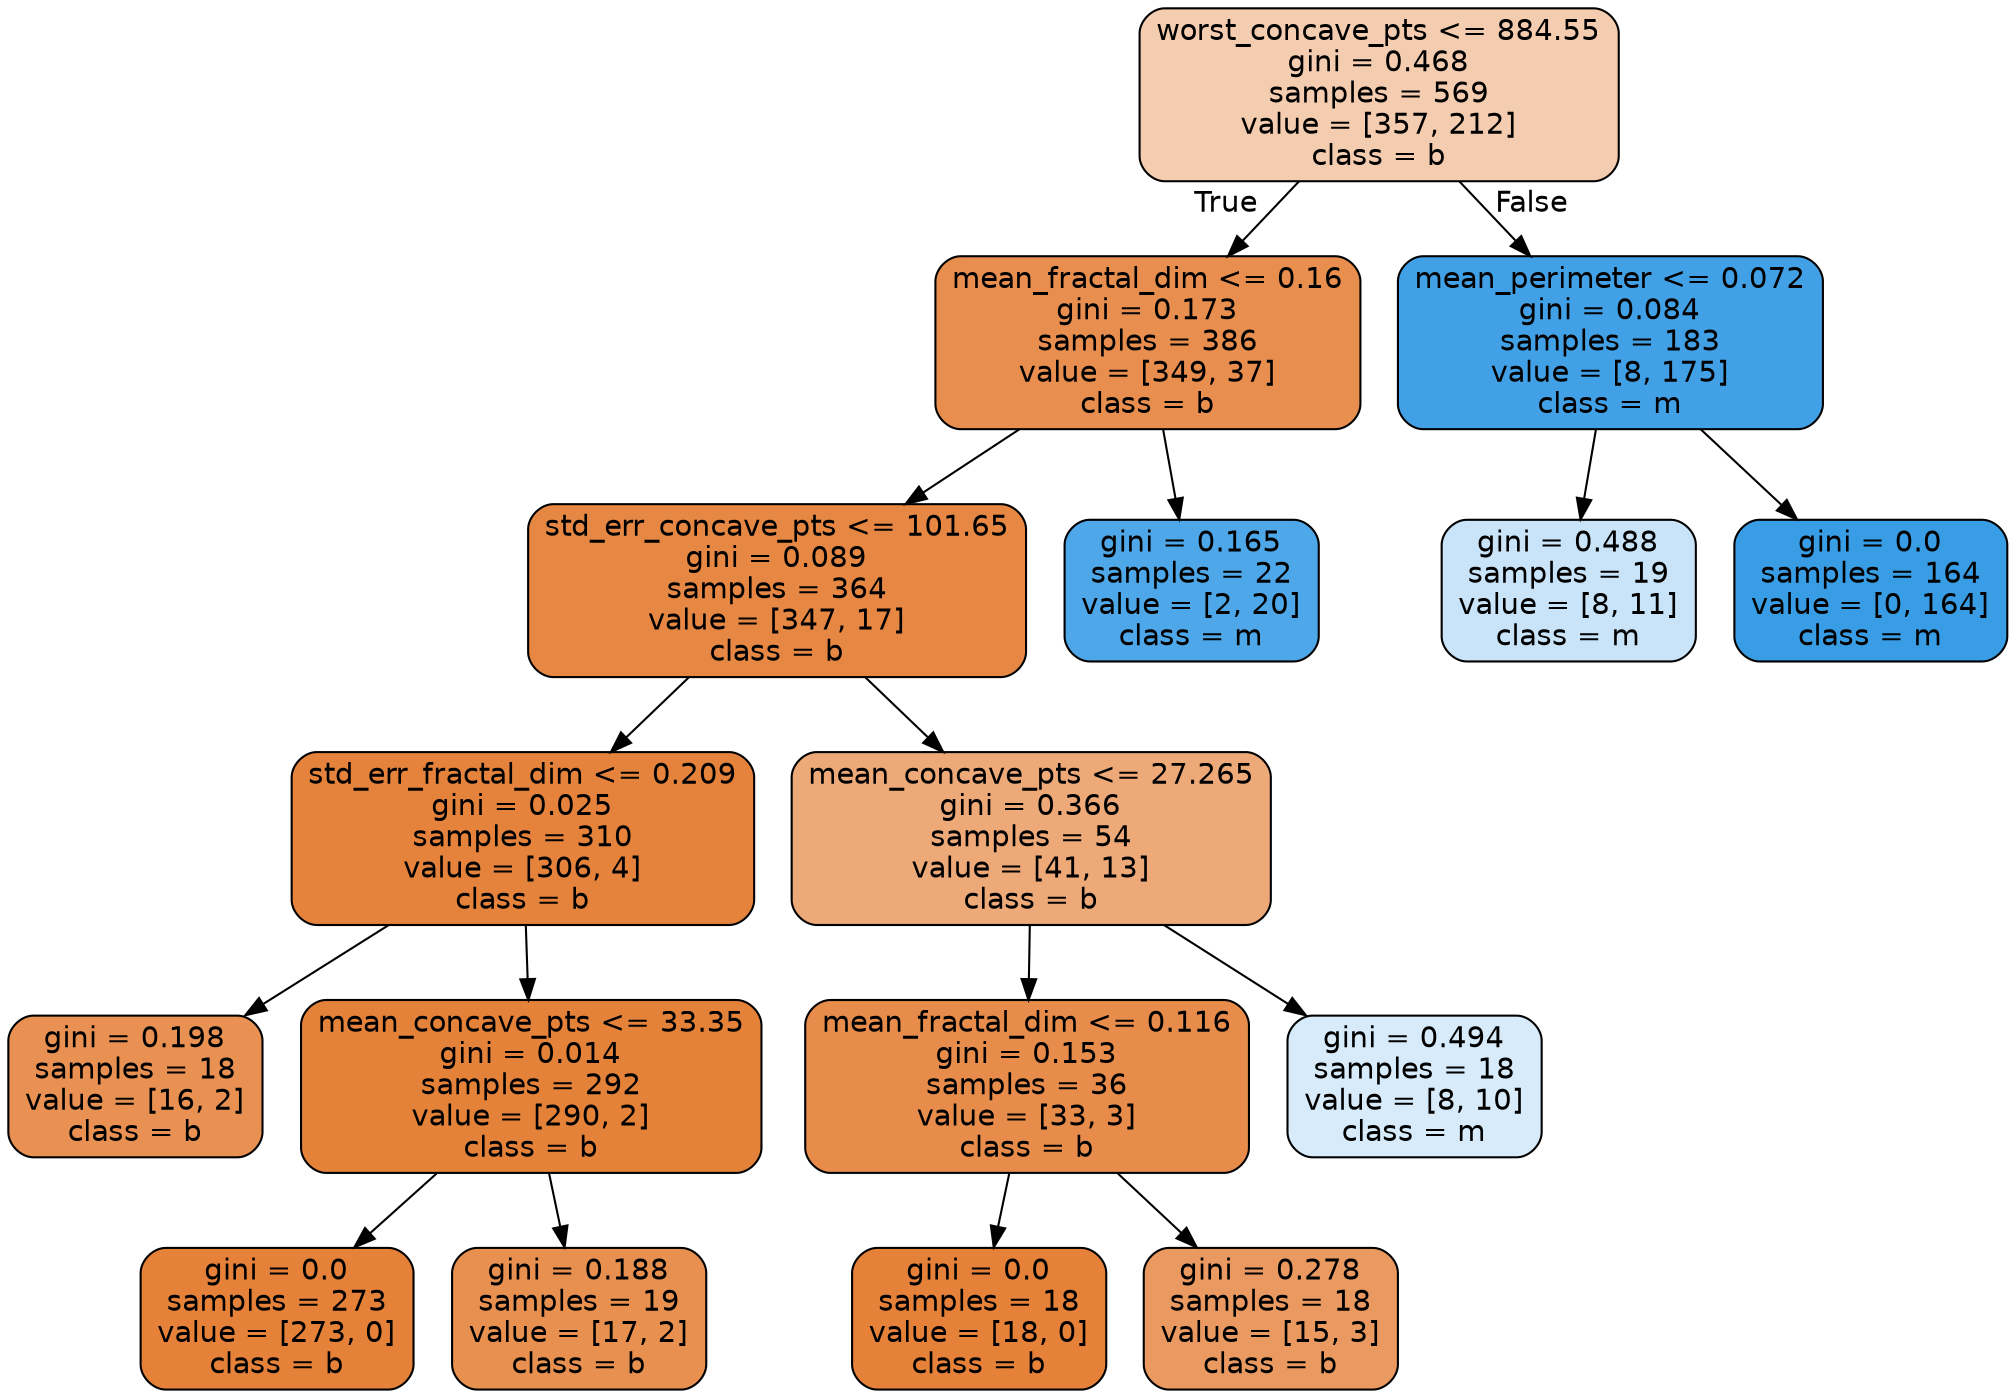 digraph Tree {
node [shape=box, style="filled, rounded", color="black", fontname=helvetica] ;
edge [fontname=helvetica] ;
0 [label="worst_concave_pts <= 884.55\ngini = 0.468\nsamples = 569\nvalue = [357, 212]\nclass = b", fillcolor="#f4ccaf"] ;
1 [label="mean_fractal_dim <= 0.16\ngini = 0.173\nsamples = 386\nvalue = [349, 37]\nclass = b", fillcolor="#e88e4e"] ;
0 -> 1 [labeldistance=2.5, labelangle=45, headlabel="True"] ;
2 [label="std_err_concave_pts <= 101.65\ngini = 0.089\nsamples = 364\nvalue = [347, 17]\nclass = b", fillcolor="#e68743"] ;
1 -> 2 ;
3 [label="std_err_fractal_dim <= 0.209\ngini = 0.025\nsamples = 310\nvalue = [306, 4]\nclass = b", fillcolor="#e5833c"] ;
2 -> 3 ;
4 [label="gini = 0.198\nsamples = 18\nvalue = [16, 2]\nclass = b", fillcolor="#e89152"] ;
3 -> 4 ;
5 [label="mean_concave_pts <= 33.35\ngini = 0.014\nsamples = 292\nvalue = [290, 2]\nclass = b", fillcolor="#e5823a"] ;
3 -> 5 ;
6 [label="gini = 0.0\nsamples = 273\nvalue = [273, 0]\nclass = b", fillcolor="#e58139"] ;
5 -> 6 ;
7 [label="gini = 0.188\nsamples = 19\nvalue = [17, 2]\nclass = b", fillcolor="#e89050"] ;
5 -> 7 ;
8 [label="mean_concave_pts <= 27.265\ngini = 0.366\nsamples = 54\nvalue = [41, 13]\nclass = b", fillcolor="#eda978"] ;
2 -> 8 ;
9 [label="mean_fractal_dim <= 0.116\ngini = 0.153\nsamples = 36\nvalue = [33, 3]\nclass = b", fillcolor="#e78c4b"] ;
8 -> 9 ;
10 [label="gini = 0.0\nsamples = 18\nvalue = [18, 0]\nclass = b", fillcolor="#e58139"] ;
9 -> 10 ;
11 [label="gini = 0.278\nsamples = 18\nvalue = [15, 3]\nclass = b", fillcolor="#ea9a61"] ;
9 -> 11 ;
12 [label="gini = 0.494\nsamples = 18\nvalue = [8, 10]\nclass = m", fillcolor="#d7ebfa"] ;
8 -> 12 ;
13 [label="gini = 0.165\nsamples = 22\nvalue = [2, 20]\nclass = m", fillcolor="#4da7e8"] ;
1 -> 13 ;
14 [label="mean_perimeter <= 0.072\ngini = 0.084\nsamples = 183\nvalue = [8, 175]\nclass = m", fillcolor="#42a1e6"] ;
0 -> 14 [labeldistance=2.5, labelangle=-45, headlabel="False"] ;
15 [label="gini = 0.488\nsamples = 19\nvalue = [8, 11]\nclass = m", fillcolor="#c9e4f8"] ;
14 -> 15 ;
16 [label="gini = 0.0\nsamples = 164\nvalue = [0, 164]\nclass = m", fillcolor="#399de5"] ;
14 -> 16 ;
}
